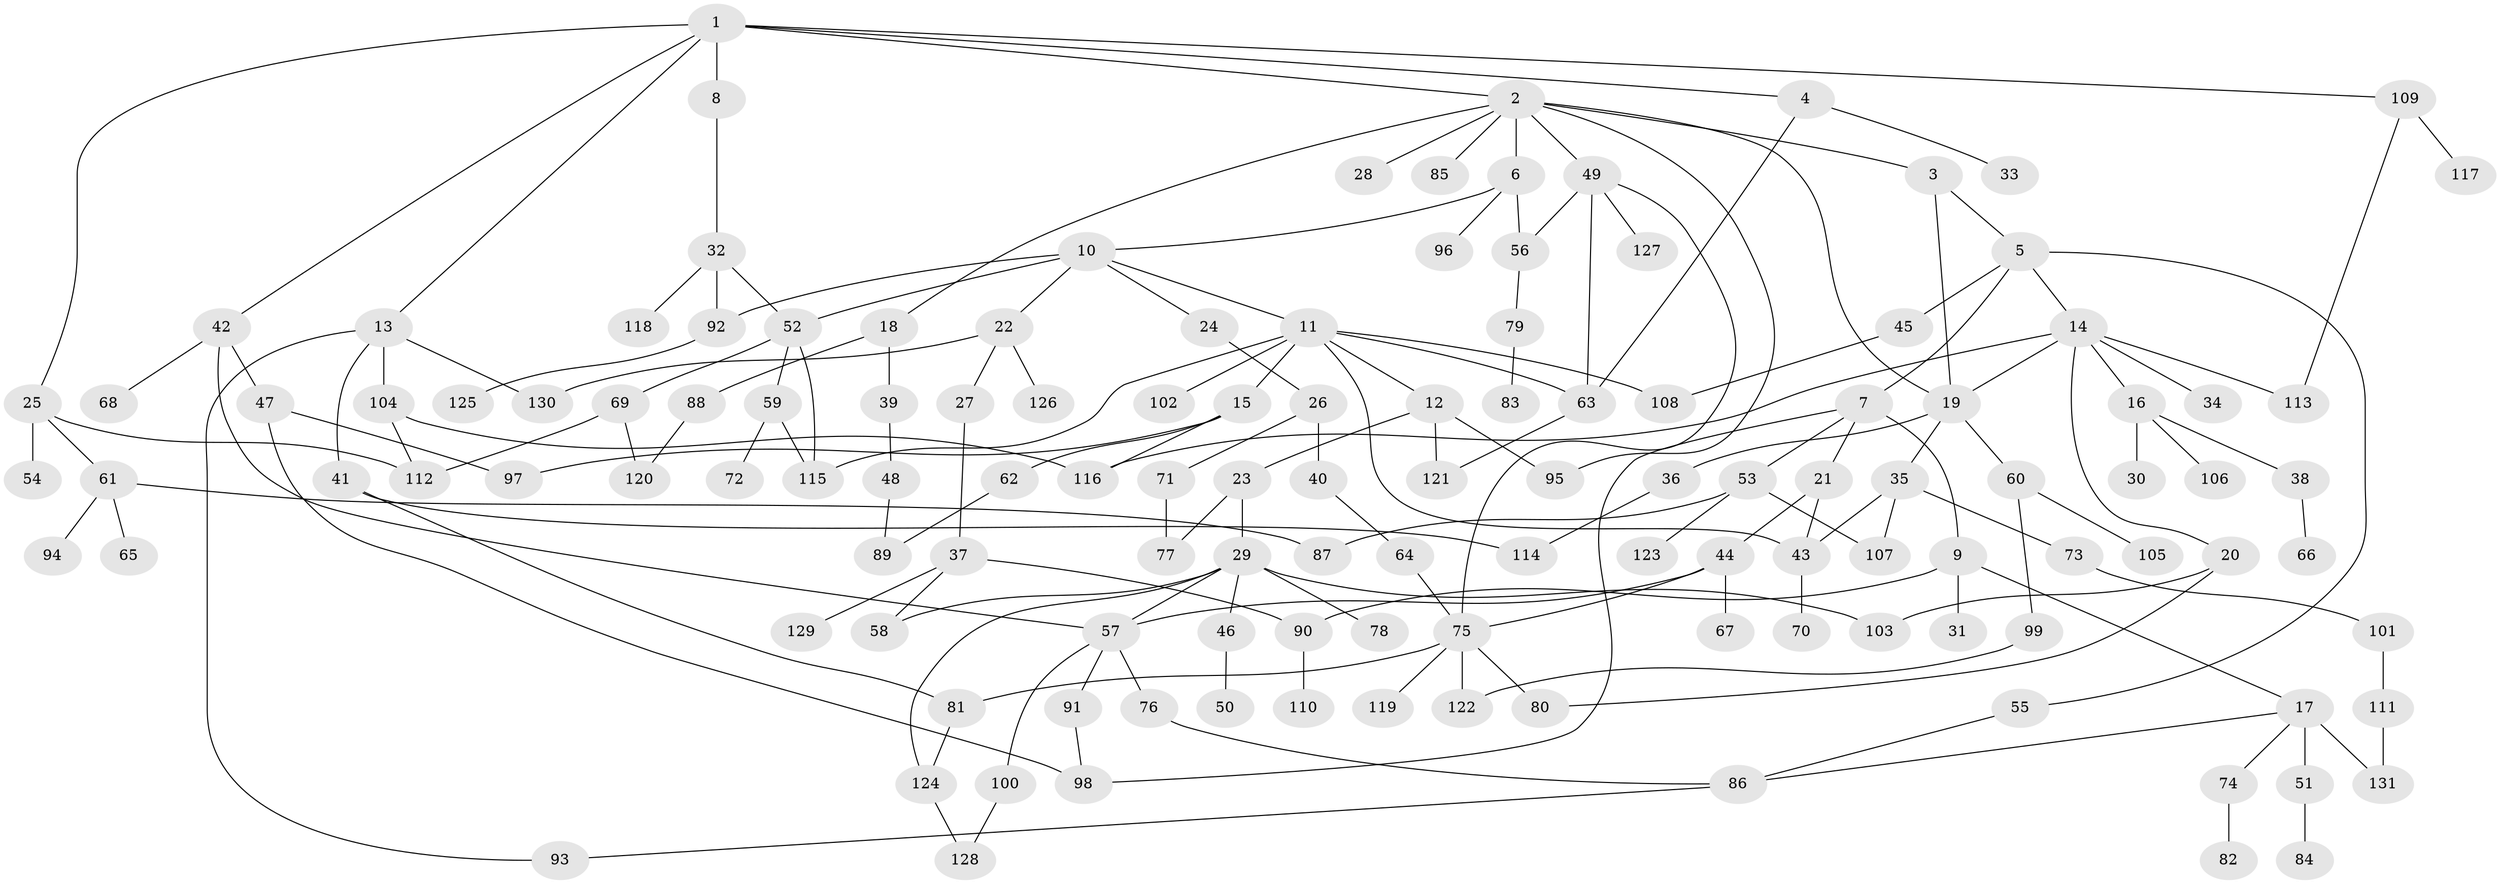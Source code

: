 // coarse degree distribution, {12: 0.02564102564102564, 11: 0.05128205128205128, 5: 0.07692307692307693, 8: 0.02564102564102564, 6: 0.05128205128205128, 7: 0.02564102564102564, 2: 0.2564102564102564, 3: 0.1282051282051282, 9: 0.02564102564102564, 1: 0.20512820512820512, 4: 0.10256410256410256, 10: 0.02564102564102564}
// Generated by graph-tools (version 1.1) at 2025/17/03/04/25 18:17:13]
// undirected, 131 vertices, 175 edges
graph export_dot {
graph [start="1"]
  node [color=gray90,style=filled];
  1;
  2;
  3;
  4;
  5;
  6;
  7;
  8;
  9;
  10;
  11;
  12;
  13;
  14;
  15;
  16;
  17;
  18;
  19;
  20;
  21;
  22;
  23;
  24;
  25;
  26;
  27;
  28;
  29;
  30;
  31;
  32;
  33;
  34;
  35;
  36;
  37;
  38;
  39;
  40;
  41;
  42;
  43;
  44;
  45;
  46;
  47;
  48;
  49;
  50;
  51;
  52;
  53;
  54;
  55;
  56;
  57;
  58;
  59;
  60;
  61;
  62;
  63;
  64;
  65;
  66;
  67;
  68;
  69;
  70;
  71;
  72;
  73;
  74;
  75;
  76;
  77;
  78;
  79;
  80;
  81;
  82;
  83;
  84;
  85;
  86;
  87;
  88;
  89;
  90;
  91;
  92;
  93;
  94;
  95;
  96;
  97;
  98;
  99;
  100;
  101;
  102;
  103;
  104;
  105;
  106;
  107;
  108;
  109;
  110;
  111;
  112;
  113;
  114;
  115;
  116;
  117;
  118;
  119;
  120;
  121;
  122;
  123;
  124;
  125;
  126;
  127;
  128;
  129;
  130;
  131;
  1 -- 2;
  1 -- 4;
  1 -- 8;
  1 -- 13;
  1 -- 25;
  1 -- 42;
  1 -- 109;
  2 -- 3;
  2 -- 6;
  2 -- 18;
  2 -- 19;
  2 -- 28;
  2 -- 49;
  2 -- 85;
  2 -- 95;
  3 -- 5;
  3 -- 19;
  4 -- 33;
  4 -- 63;
  5 -- 7;
  5 -- 14;
  5 -- 45;
  5 -- 55;
  6 -- 10;
  6 -- 56;
  6 -- 96;
  7 -- 9;
  7 -- 21;
  7 -- 53;
  7 -- 98;
  8 -- 32;
  9 -- 17;
  9 -- 31;
  9 -- 90;
  10 -- 11;
  10 -- 22;
  10 -- 24;
  10 -- 92;
  10 -- 52;
  11 -- 12;
  11 -- 15;
  11 -- 63;
  11 -- 102;
  11 -- 115;
  11 -- 108;
  11 -- 43;
  12 -- 23;
  12 -- 95;
  12 -- 121;
  13 -- 41;
  13 -- 93;
  13 -- 104;
  13 -- 130;
  14 -- 16;
  14 -- 20;
  14 -- 34;
  14 -- 116;
  14 -- 113;
  14 -- 19;
  15 -- 62;
  15 -- 116;
  15 -- 97;
  16 -- 30;
  16 -- 38;
  16 -- 106;
  17 -- 51;
  17 -- 74;
  17 -- 131;
  17 -- 86;
  18 -- 39;
  18 -- 88;
  19 -- 35;
  19 -- 36;
  19 -- 60;
  20 -- 80;
  20 -- 103;
  21 -- 43;
  21 -- 44;
  22 -- 27;
  22 -- 126;
  22 -- 130;
  23 -- 29;
  23 -- 77;
  24 -- 26;
  25 -- 54;
  25 -- 61;
  25 -- 112;
  26 -- 40;
  26 -- 71;
  27 -- 37;
  29 -- 46;
  29 -- 58;
  29 -- 78;
  29 -- 103;
  29 -- 57;
  29 -- 124;
  32 -- 52;
  32 -- 118;
  32 -- 92;
  35 -- 73;
  35 -- 107;
  35 -- 43;
  36 -- 114;
  37 -- 129;
  37 -- 90;
  37 -- 58;
  38 -- 66;
  39 -- 48;
  40 -- 64;
  41 -- 81;
  41 -- 114;
  42 -- 47;
  42 -- 57;
  42 -- 68;
  43 -- 70;
  44 -- 67;
  44 -- 75;
  44 -- 57;
  45 -- 108;
  46 -- 50;
  47 -- 97;
  47 -- 98;
  48 -- 89;
  49 -- 75;
  49 -- 127;
  49 -- 63;
  49 -- 56;
  51 -- 84;
  52 -- 59;
  52 -- 69;
  52 -- 115;
  53 -- 87;
  53 -- 123;
  53 -- 107;
  55 -- 86;
  56 -- 79;
  57 -- 76;
  57 -- 91;
  57 -- 100;
  59 -- 72;
  59 -- 115;
  60 -- 99;
  60 -- 105;
  61 -- 65;
  61 -- 94;
  61 -- 87;
  62 -- 89;
  63 -- 121;
  64 -- 75;
  69 -- 112;
  69 -- 120;
  71 -- 77;
  73 -- 101;
  74 -- 82;
  75 -- 119;
  75 -- 122;
  75 -- 81;
  75 -- 80;
  76 -- 86;
  79 -- 83;
  81 -- 124;
  86 -- 93;
  88 -- 120;
  90 -- 110;
  91 -- 98;
  92 -- 125;
  99 -- 122;
  100 -- 128;
  101 -- 111;
  104 -- 112;
  104 -- 116;
  109 -- 113;
  109 -- 117;
  111 -- 131;
  124 -- 128;
}
